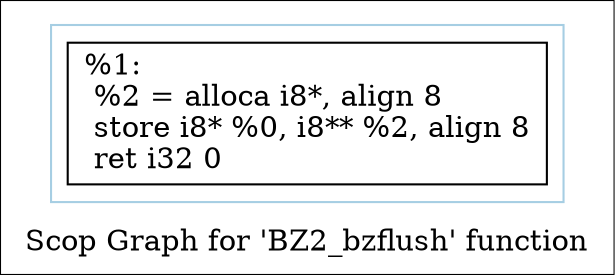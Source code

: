 digraph "Scop Graph for 'BZ2_bzflush' function" {
	label="Scop Graph for 'BZ2_bzflush' function";

	Node0x281ee20 [shape=record,label="{%1:\l  %2 = alloca i8*, align 8\l  store i8* %0, i8** %2, align 8\l  ret i32 0\l}"];
	colorscheme = "paired12"
        subgraph cluster_0x2925c60 {
          label = "";
          style = solid;
          color = 1
          Node0x281ee20;
        }
}
